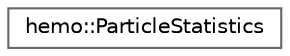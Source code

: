 digraph "Graphical Class Hierarchy"
{
 // LATEX_PDF_SIZE
  bgcolor="transparent";
  edge [fontname=Helvetica,fontsize=10,labelfontname=Helvetica,labelfontsize=10];
  node [fontname=Helvetica,fontsize=10,shape=box,height=0.2,width=0.4];
  rankdir="LR";
  Node0 [id="Node000000",label="hemo::ParticleStatistics",height=0.2,width=0.4,color="grey40", fillcolor="white", style="filled",URL="$structhemo_1_1ParticleStatistics.html",tooltip=" "];
}
